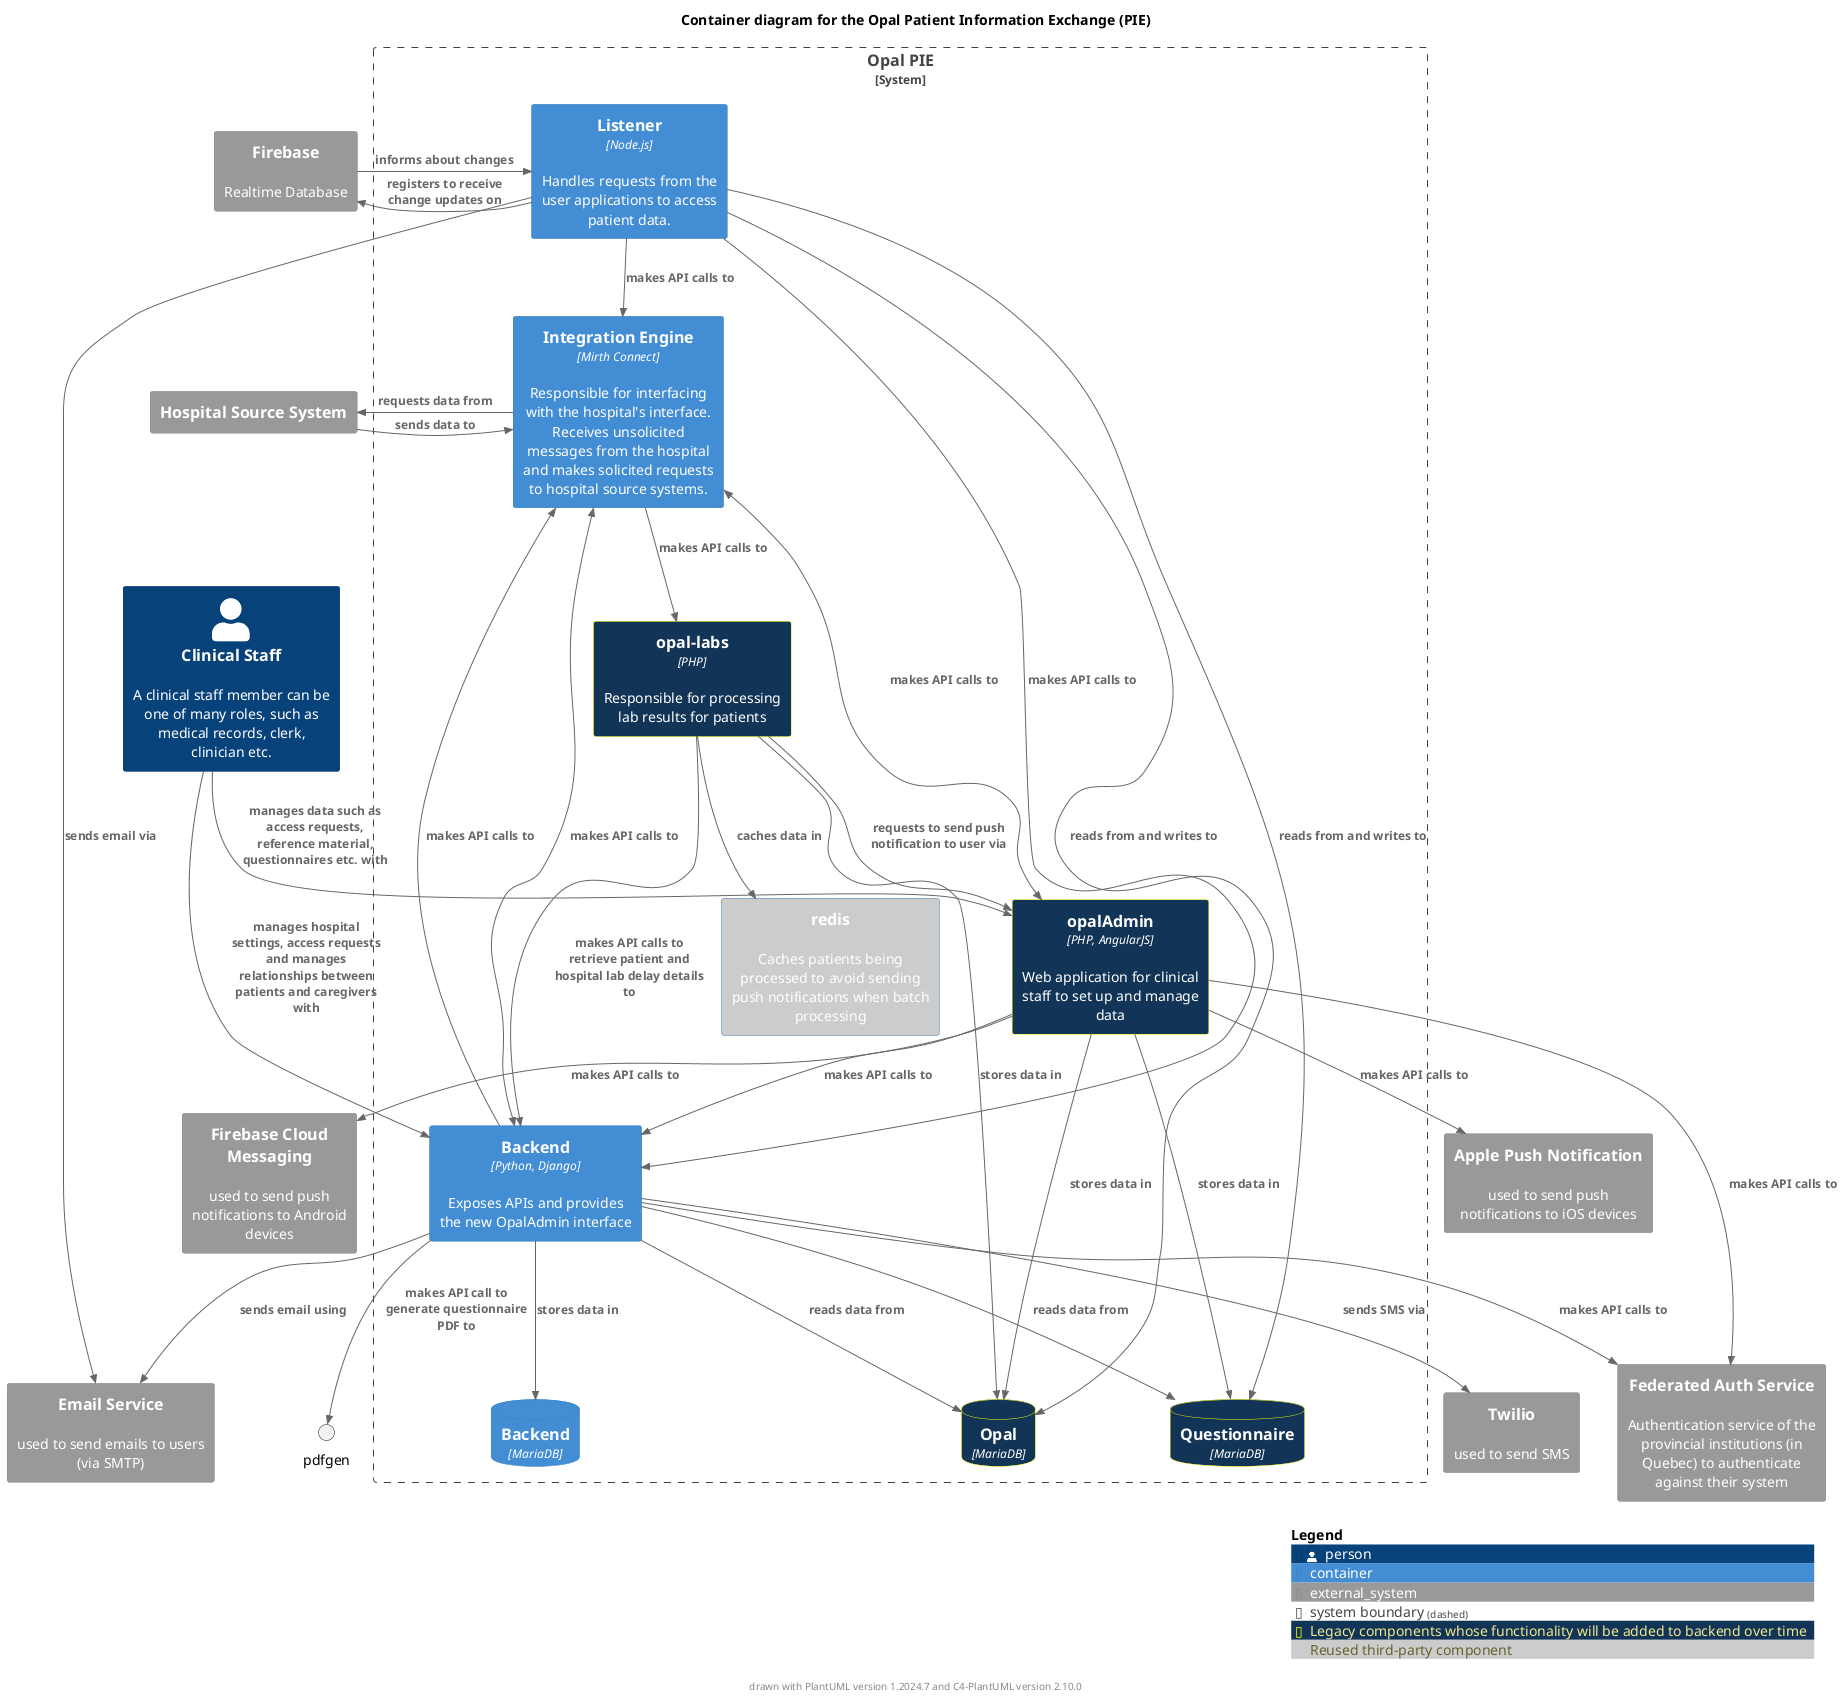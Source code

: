 @startuml opal_container_diagram
!include <C4/C4_Container>

title Container diagram for the Opal Patient Information Exchange (PIE)

AddElementTag("legacy", $bgColor="#123456", $borderColor="yellow", $legendText="Legacy components whose functionality will be added to backend over time")
AddElementTag("reused", $bgColor="#ccc", $legendText="Reused third-party component")

' TODO: separate them into Medical Records, Clerk, Clinician etc.?
Person(clinical_staff, "Clinical Staff", "A clinical staff member can be one of many roles, such as medical records, clerk, clinician etc.")
System_Ext(source_system, "Hospital Source System")

System_Boundary(opalpie, "Opal PIE") {
    Container(oie, "Integration Engine", "Mirth Connect", "Responsible for interfacing with the hospital's interface. Receives unsolicited messages from the hospital and makes solicited requests to hospital source systems.")
    Container(opaladmin, "opalAdmin", "PHP, AngularJS", "Web application for clinical staff to set up and manage data", $tags="legacy")
    ContainerDb(opaldb, "Opal", "MariaDB", $tags="legacy")
    ContainerDb(questionnairedb, "Questionnaire", "MariaDB", $tags="legacy")
    Container(listener, "Listener", "Node.js", "Handles requests from the user applications to access patient data.")
    Container(labs, "opal-labs", "PHP", "Responsible for processing lab results for patients", $tags="legacy")
    Container(redis, "redis", "", "Caches patients being processed to avoid sending push notifications when batch processing", $tags="reused")
    Container(backend, "Backend", "Python, Django", "Exposes APIs and provides the new OpalAdmin interface")
    ContainerDb(backenddb, "Backend", "MariaDB")
}

System_Ext(twilio, "Twilio", "used to send SMS")
System_Ext(firebase, "Firebase", "Realtime Database")
System_Ext(firebasecm, "Firebase Cloud Messaging", "used to send push notifications to Android devices")
System_Ext(apn, "Apple Push Notification", "used to send push notifications to iOS devices")
System_Ext(fedauth, "Federated Auth Service", "Authentication service of the provincial institutions (in Quebec) to authenticate against their system")
System_Ext(smtp, "Email Service", "used to send emails to users (via SMTP)")

' Relationships

' Clinical Staff
Rel(clinical_staff, opaladmin, "manages data such as access requests, reference material, questionnaires etc. with")
Rel(clinical_staff, backend, "manages hospital settings, access requests and manages relationships between patients and caregivers with")

' OIE
Rel_Right(source_system, oie, "sends data to")
Rel_Left(oie, source_system, "requests data from")
Rel(oie, labs, "makes API calls to")

BiRel(oie, opaladmin, "makes API calls to")
BiRel(oie, backend, "makes API calls to")

' Labs
Rel_Down(labs, redis, "caches data in")
Rel_Down(labs, opaldb, "stores data in")
Rel(labs, opaladmin, "requests to send push notification to user via")
Rel(labs, backend, "makes API calls to retrieve patient and hospital lab delay details to")

' Backend
Rel_Down(backend, backenddb, "stores data in")
Rel_Down(backend, opaldb, "reads data from")
Rel_Down(backend, questionnairedb, "reads data from")
Rel(backend, pdfgen, "makes API call to generate questionnaire PDF to")
Rel(backend, twilio, "sends SMS via")
Rel(backend, oie, "makes API calls to")
Rel(backend, smtp, "sends email using")
Rel(backend, fedauth, "makes API calls to")

' OpalAdmin
Rel_Down(opaladmin, opaldb, "stores data in")
Rel_Down(opaladmin, questionnairedb, "stores data in")
Rel(opaladmin, backend, "makes API calls to")
Rel(opaladmin, firebasecm, "makes API calls to")
Rel(opaladmin, apn, "makes API calls to")
Rel(opaladmin, fedauth, "makes API calls to")

' Listener
Rel_Down(listener, opaldb, "reads from and writes to")
Rel_Down(listener, questionnairedb, "reads from and writes to")
Rel(listener, backend, "makes API calls to")
Rel(listener, oie, "makes API calls to")
Rel(listener, smtp, "sends email via")

Rel_Left(listener, firebase, "registers to receive change updates on")
Rel_Right(firebase, listener, "informs about changes")

' trying to improve the layout
Lay_Down(oie, backend)
Lay_Down(oie, labs)
Lay_Down(oie, opaladmin)


SHOW_LEGEND()

footer drawn with PlantUML version %version() and C4-PlantUML version C4Version()

@enduml
